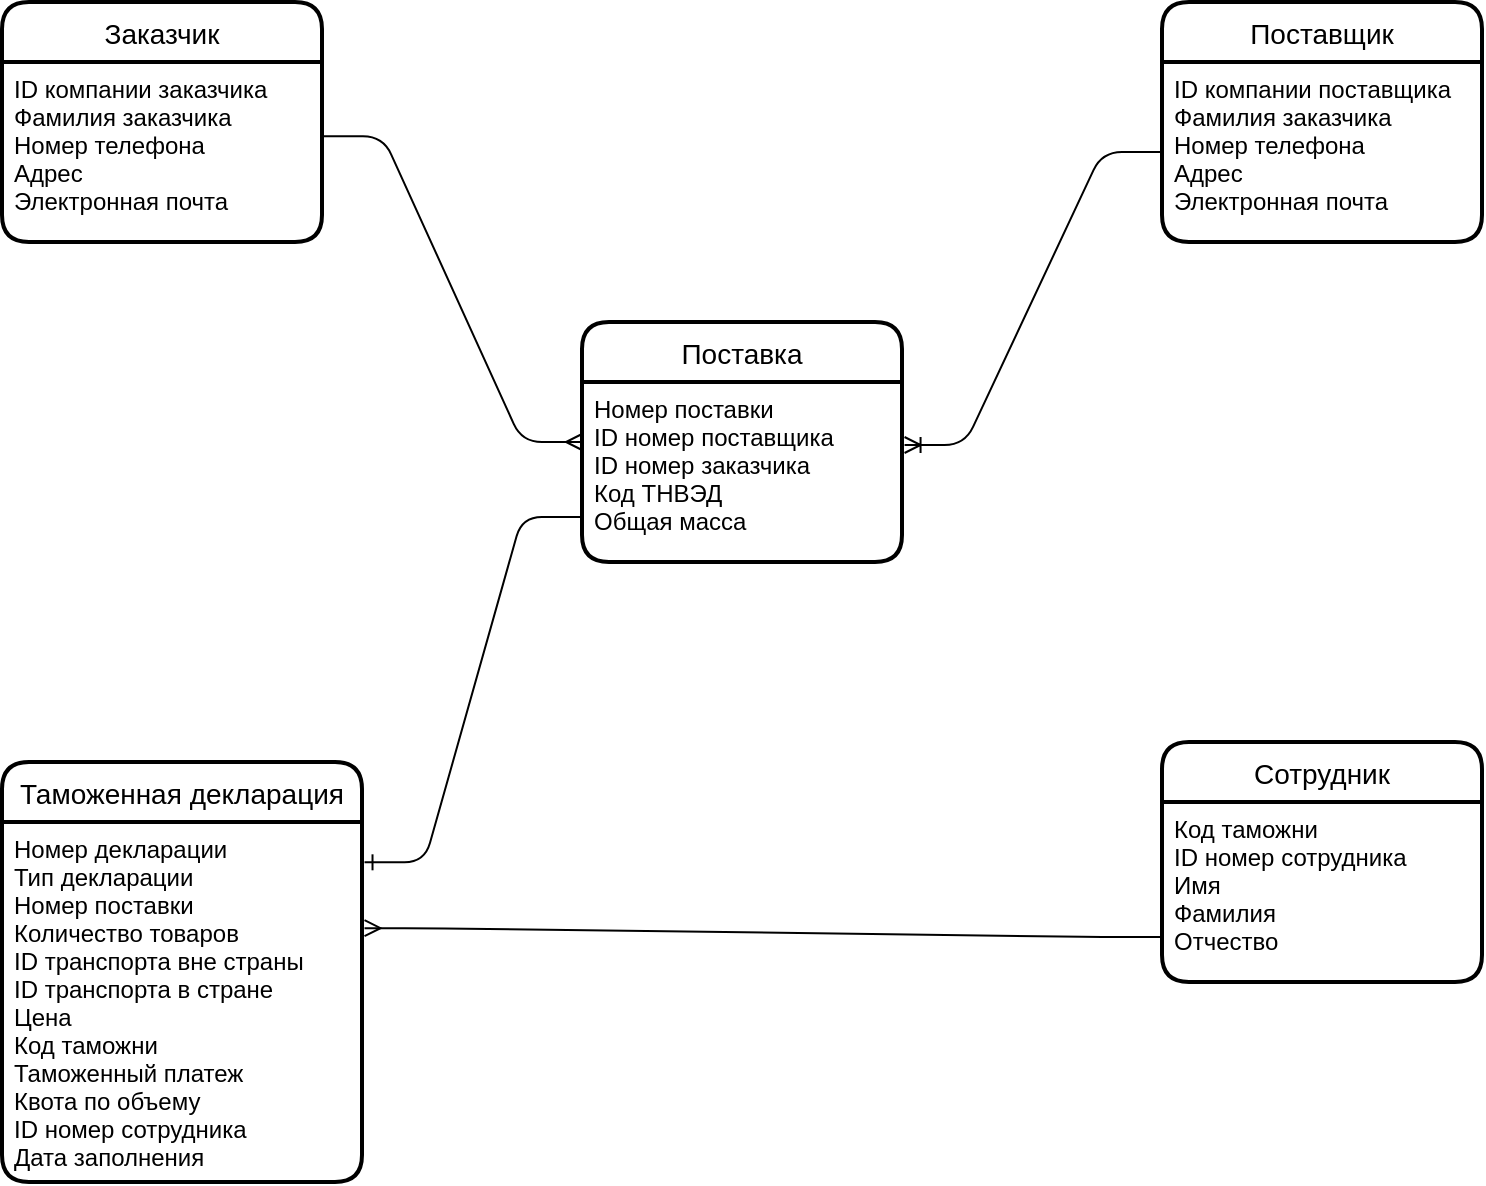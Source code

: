 <mxfile version="14.7.6" type="device"><diagram id="R2lEEEUBdFMjLlhIrx00" name="Page-1"><mxGraphModel dx="988" dy="575" grid="1" gridSize="10" guides="1" tooltips="1" connect="1" arrows="1" fold="1" page="1" pageScale="1" pageWidth="850" pageHeight="1100" math="0" shadow="0" extFonts="Permanent Marker^https://fonts.googleapis.com/css?family=Permanent+Marker"><root><mxCell id="0"/><mxCell id="1" parent="0"/><mxCell id="jAVnMKmmpHxiIB3Eh9Ku-1" value="Заказчик" style="swimlane;childLayout=stackLayout;horizontal=1;startSize=30;horizontalStack=0;rounded=1;fontSize=14;fontStyle=0;strokeWidth=2;resizeParent=0;resizeLast=1;shadow=0;dashed=0;align=center;" vertex="1" parent="1"><mxGeometry x="30" y="30" width="160" height="120" as="geometry"/></mxCell><mxCell id="jAVnMKmmpHxiIB3Eh9Ku-2" value="ID компании заказчика&#10;Фамилия заказчика&#10;Номер телефона&#10;Адрес&#10;Электронная почта" style="align=left;strokeColor=none;fillColor=none;spacingLeft=4;fontSize=12;verticalAlign=top;resizable=0;rotatable=0;part=1;" vertex="1" parent="jAVnMKmmpHxiIB3Eh9Ku-1"><mxGeometry y="30" width="160" height="90" as="geometry"/></mxCell><mxCell id="jAVnMKmmpHxiIB3Eh9Ku-3" value="Поставщик" style="swimlane;childLayout=stackLayout;horizontal=1;startSize=30;horizontalStack=0;rounded=1;fontSize=14;fontStyle=0;strokeWidth=2;resizeParent=0;resizeLast=1;shadow=0;dashed=0;align=center;" vertex="1" parent="1"><mxGeometry x="610" y="30" width="160" height="120" as="geometry"/></mxCell><mxCell id="jAVnMKmmpHxiIB3Eh9Ku-4" value="ID компании поставщика&#10;Фамилия заказчика&#10;Номер телефона&#10;Адрес&#10;Электронная почта" style="align=left;strokeColor=none;fillColor=none;spacingLeft=4;fontSize=12;verticalAlign=top;resizable=0;rotatable=0;part=1;" vertex="1" parent="jAVnMKmmpHxiIB3Eh9Ku-3"><mxGeometry y="30" width="160" height="90" as="geometry"/></mxCell><mxCell id="jAVnMKmmpHxiIB3Eh9Ku-5" value="Поставка" style="swimlane;childLayout=stackLayout;horizontal=1;startSize=30;horizontalStack=0;rounded=1;fontSize=14;fontStyle=0;strokeWidth=2;resizeParent=0;resizeLast=1;shadow=0;dashed=0;align=center;" vertex="1" parent="1"><mxGeometry x="320" y="190" width="160" height="120" as="geometry"/></mxCell><mxCell id="jAVnMKmmpHxiIB3Eh9Ku-6" value="Номер поставки&#10;ID номер поставщика&#10;ID номер заказчика&#10;Код ТНВЭД&#10;Общая масса" style="align=left;strokeColor=none;fillColor=none;spacingLeft=4;fontSize=12;verticalAlign=top;resizable=0;rotatable=0;part=1;" vertex="1" parent="jAVnMKmmpHxiIB3Eh9Ku-5"><mxGeometry y="30" width="160" height="90" as="geometry"/></mxCell><mxCell id="jAVnMKmmpHxiIB3Eh9Ku-7" value="Таможенная декларация" style="swimlane;childLayout=stackLayout;horizontal=1;startSize=30;horizontalStack=0;rounded=1;fontSize=14;fontStyle=0;strokeWidth=2;resizeParent=0;resizeLast=1;shadow=0;dashed=0;align=center;" vertex="1" parent="1"><mxGeometry x="30" y="410" width="180" height="210" as="geometry"/></mxCell><mxCell id="jAVnMKmmpHxiIB3Eh9Ku-8" value="Номер декларации&#10;Тип декларации&#10;Номер поставки&#10;Количество товаров&#10;ID транспорта вне страны&#10;ID транспорта в стране&#10;Цена&#10;Код таможни&#10;Таможенный платеж&#10;Квота по объему&#10;ID номер сотрудника&#10;Дата заполнения" style="align=left;strokeColor=none;fillColor=none;spacingLeft=4;fontSize=12;verticalAlign=top;resizable=0;rotatable=0;part=1;" vertex="1" parent="jAVnMKmmpHxiIB3Eh9Ku-7"><mxGeometry y="30" width="180" height="180" as="geometry"/></mxCell><mxCell id="jAVnMKmmpHxiIB3Eh9Ku-9" value="Сотрудник" style="swimlane;childLayout=stackLayout;horizontal=1;startSize=30;horizontalStack=0;rounded=1;fontSize=14;fontStyle=0;strokeWidth=2;resizeParent=0;resizeLast=1;shadow=0;dashed=0;align=center;" vertex="1" parent="1"><mxGeometry x="610" y="400" width="160" height="120" as="geometry"/></mxCell><mxCell id="jAVnMKmmpHxiIB3Eh9Ku-10" value="Код таможни&#10;ID номер сотрудника&#10;Имя &#10;Фамилия&#10;Отчество" style="align=left;strokeColor=none;fillColor=none;spacingLeft=4;fontSize=12;verticalAlign=top;resizable=0;rotatable=0;part=1;" vertex="1" parent="jAVnMKmmpHxiIB3Eh9Ku-9"><mxGeometry y="30" width="160" height="90" as="geometry"/></mxCell><mxCell id="jAVnMKmmpHxiIB3Eh9Ku-15" value="" style="edgeStyle=entityRelationEdgeStyle;fontSize=12;html=1;endArrow=ERmany;entryX=1.007;entryY=0.295;entryDx=0;entryDy=0;entryPerimeter=0;exitX=0;exitY=0.75;exitDx=0;exitDy=0;" edge="1" parent="1" source="jAVnMKmmpHxiIB3Eh9Ku-10" target="jAVnMKmmpHxiIB3Eh9Ku-8"><mxGeometry width="100" height="100" relative="1" as="geometry"><mxPoint x="470" y="510" as="sourcePoint"/><mxPoint x="450" y="440" as="targetPoint"/></mxGeometry></mxCell><mxCell id="jAVnMKmmpHxiIB3Eh9Ku-17" value="" style="edgeStyle=entityRelationEdgeStyle;fontSize=12;html=1;endArrow=ERoneToMany;entryX=1.008;entryY=0.35;entryDx=0;entryDy=0;entryPerimeter=0;exitX=0;exitY=0.5;exitDx=0;exitDy=0;" edge="1" parent="1" source="jAVnMKmmpHxiIB3Eh9Ku-4" target="jAVnMKmmpHxiIB3Eh9Ku-6"><mxGeometry width="100" height="100" relative="1" as="geometry"><mxPoint x="540" y="310" as="sourcePoint"/><mxPoint x="640" y="210" as="targetPoint"/></mxGeometry></mxCell><mxCell id="jAVnMKmmpHxiIB3Eh9Ku-18" value="" style="edgeStyle=entityRelationEdgeStyle;fontSize=12;html=1;endArrow=ERmany;entryX=0;entryY=0.5;entryDx=0;entryDy=0;exitX=1.003;exitY=0.413;exitDx=0;exitDy=0;exitPerimeter=0;" edge="1" parent="1" source="jAVnMKmmpHxiIB3Eh9Ku-2" target="jAVnMKmmpHxiIB3Eh9Ku-5"><mxGeometry width="100" height="100" relative="1" as="geometry"><mxPoint x="210" y="180" as="sourcePoint"/><mxPoint x="310" y="80" as="targetPoint"/></mxGeometry></mxCell><mxCell id="jAVnMKmmpHxiIB3Eh9Ku-21" value="" style="edgeStyle=entityRelationEdgeStyle;fontSize=12;html=1;endArrow=ERone;endFill=1;entryX=1.007;entryY=0.112;entryDx=0;entryDy=0;entryPerimeter=0;exitX=0;exitY=0.75;exitDx=0;exitDy=0;" edge="1" parent="1" source="jAVnMKmmpHxiIB3Eh9Ku-6" target="jAVnMKmmpHxiIB3Eh9Ku-8"><mxGeometry width="100" height="100" relative="1" as="geometry"><mxPoint x="260" y="440" as="sourcePoint"/><mxPoint x="360" y="340" as="targetPoint"/></mxGeometry></mxCell></root></mxGraphModel></diagram></mxfile>